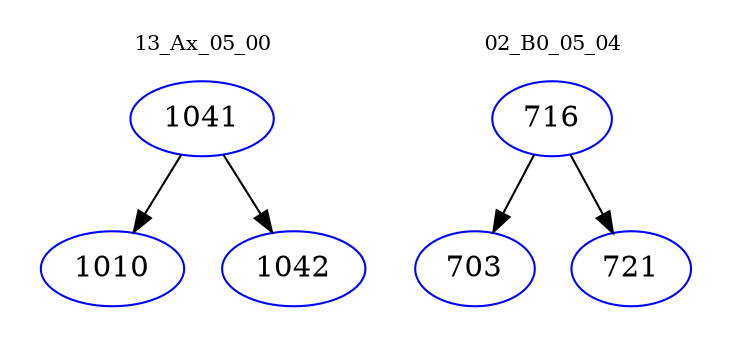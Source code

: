 digraph{
subgraph cluster_0 {
color = white
label = "13_Ax_05_00";
fontsize=10;
T0_1041 [label="1041", color="blue"]
T0_1041 -> T0_1010 [color="black"]
T0_1010 [label="1010", color="blue"]
T0_1041 -> T0_1042 [color="black"]
T0_1042 [label="1042", color="blue"]
}
subgraph cluster_1 {
color = white
label = "02_B0_05_04";
fontsize=10;
T1_716 [label="716", color="blue"]
T1_716 -> T1_703 [color="black"]
T1_703 [label="703", color="blue"]
T1_716 -> T1_721 [color="black"]
T1_721 [label="721", color="blue"]
}
}
